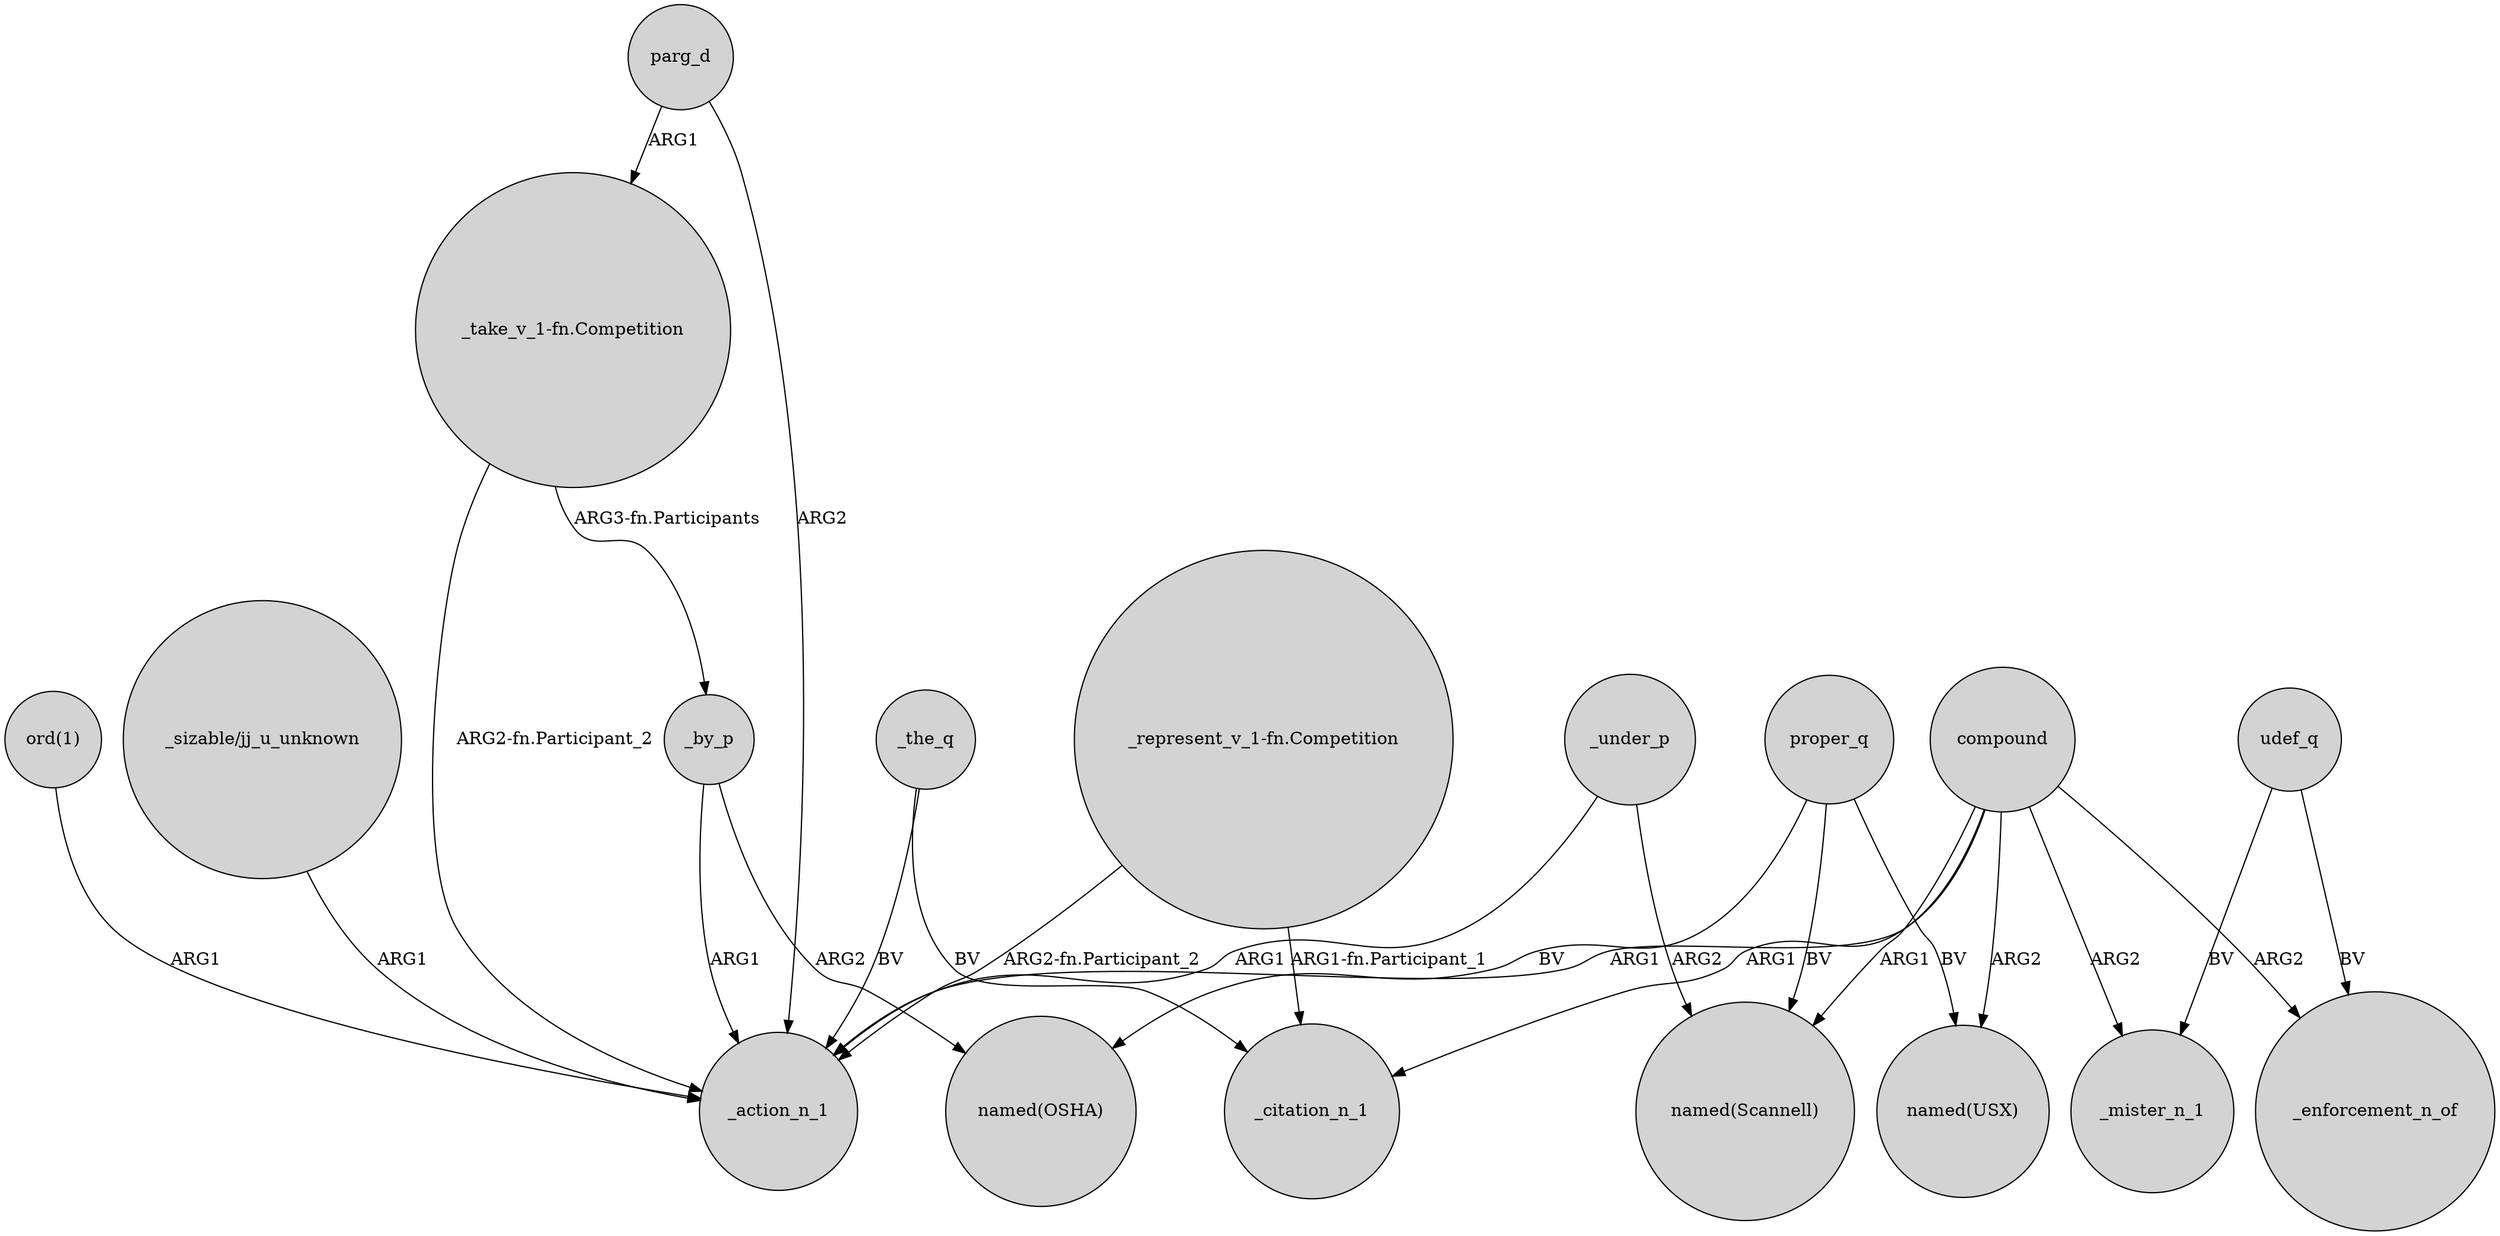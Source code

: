 digraph {
	node [shape=circle style=filled]
	_by_p -> _action_n_1 [label=ARG1]
	_under_p -> "named(Scannell)" [label=ARG2]
	compound -> _mister_n_1 [label=ARG2]
	compound -> _enforcement_n_of [label=ARG2]
	"_sizable/jj_u_unknown" -> _action_n_1 [label=ARG1]
	_under_p -> _action_n_1 [label=ARG1]
	compound -> "named(Scannell)" [label=ARG1]
	"_represent_v_1-fn.Competition" -> _action_n_1 [label="ARG2-fn.Participant_2"]
	"_take_v_1-fn.Competition" -> _action_n_1 [label="ARG2-fn.Participant_2"]
	_by_p -> "named(OSHA)" [label=ARG2]
	udef_q -> _mister_n_1 [label=BV]
	_the_q -> _action_n_1 [label=BV]
	_the_q -> _citation_n_1 [label=BV]
	compound -> _action_n_1 [label=ARG1]
	"ord(1)" -> _action_n_1 [label=ARG1]
	proper_q -> "named(OSHA)" [label=BV]
	compound -> _citation_n_1 [label=ARG1]
	parg_d -> "_take_v_1-fn.Competition" [label=ARG1]
	"_represent_v_1-fn.Competition" -> _citation_n_1 [label="ARG1-fn.Participant_1"]
	parg_d -> _action_n_1 [label=ARG2]
	"_take_v_1-fn.Competition" -> _by_p [label="ARG3-fn.Participants"]
	proper_q -> "named(Scannell)" [label=BV]
	proper_q -> "named(USX)" [label=BV]
	compound -> "named(USX)" [label=ARG2]
	udef_q -> _enforcement_n_of [label=BV]
}
